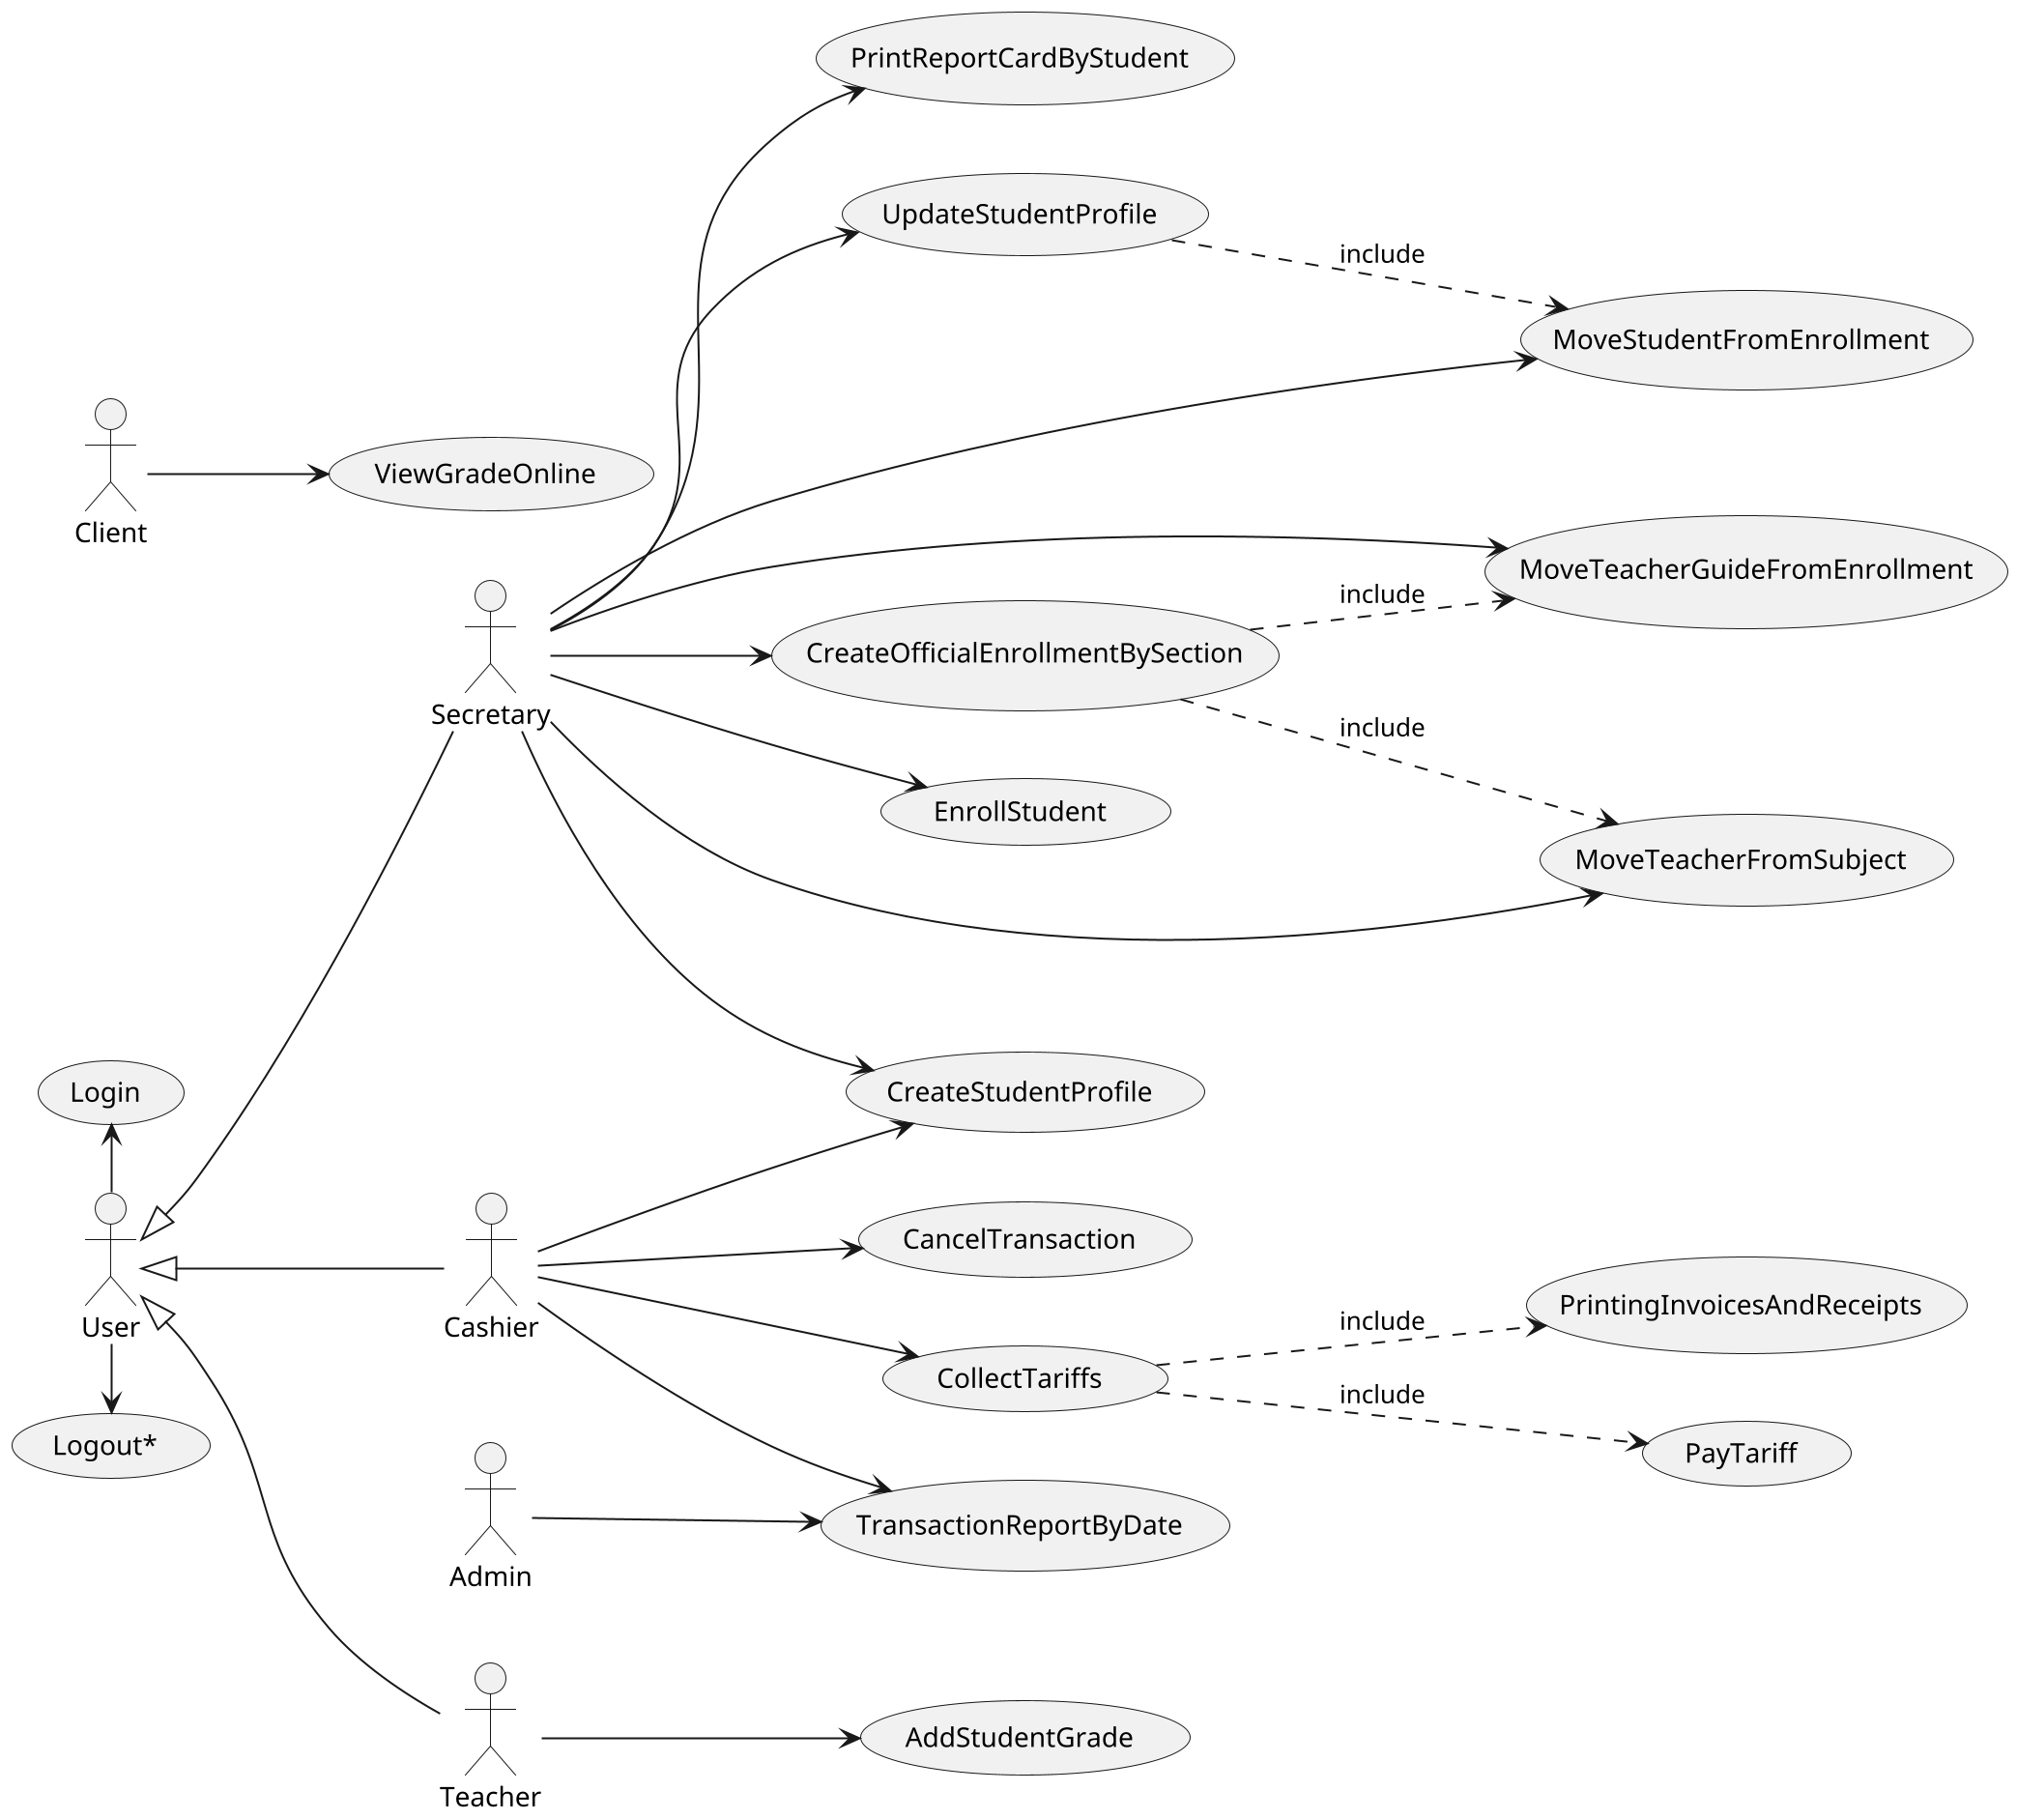 @startuml
scale 2
left to right direction


'Iteration 1
actor User
actor Secretary
actor Cashier

User <|-- Secretary
User <|-- Cashier

usecase EnrollStudent
usecase CreateOfficialEnrollmentBySection
usecase PrintingInvoicesAndReceipts
usecase PrintReportCardByStudent
usecase MoveTeacherGuideFromEnrollment
usecase CollectTariffs

Secretary --> EnrollStudent
Secretary --> CreateOfficialEnrollmentBySection
Secretary --> PrintReportCardByStudent
Secretary --> MoveTeacherGuideFromEnrollment

Cashier --> CollectTariffs

CollectTariffs ..> PrintingInvoicesAndReceipts: include
CreateOfficialEnrollmentBySection ..> MoveTeacherGuideFromEnrollment : include

'Iteration 2
actor Client
actor Teacher

User <|-- Teacher

usecase CU60 as "PayTariff"
usecase CU11 as "AddStudentGrade"
usecase CU02 as "CreateStudentProfile"
usecase CU69 as "Login"
usecase "Logout*"

User -left-> CU69
User -right-> "Logout*"

Secretary --> CU02

Cashier --> CU02

Teacher --> CU11

CollectTariffs ..> CU60 : include


'Iteration 3
usecase CU15 as "ViewGradeOnline"
usecase CU16 as "UpdateStudentProfile"
usecase CU22 as "MoveTeacherFromSubject"
usecase CU23 as "MoveStudentFromEnrollment"
usecase CU73 as "CancelTransaction"
usecase CU75 as "TransactionReportByDate"


Client --> CU15

Secretary --> CU16
Secretary --> CU22
Secretary --> CU23

Cashier --> CU73
Cashier --> CU75

Admin --> CU75

CreateOfficialEnrollmentBySection ..> CU22 : include

CU16 ..> CU23 : include

@enduml